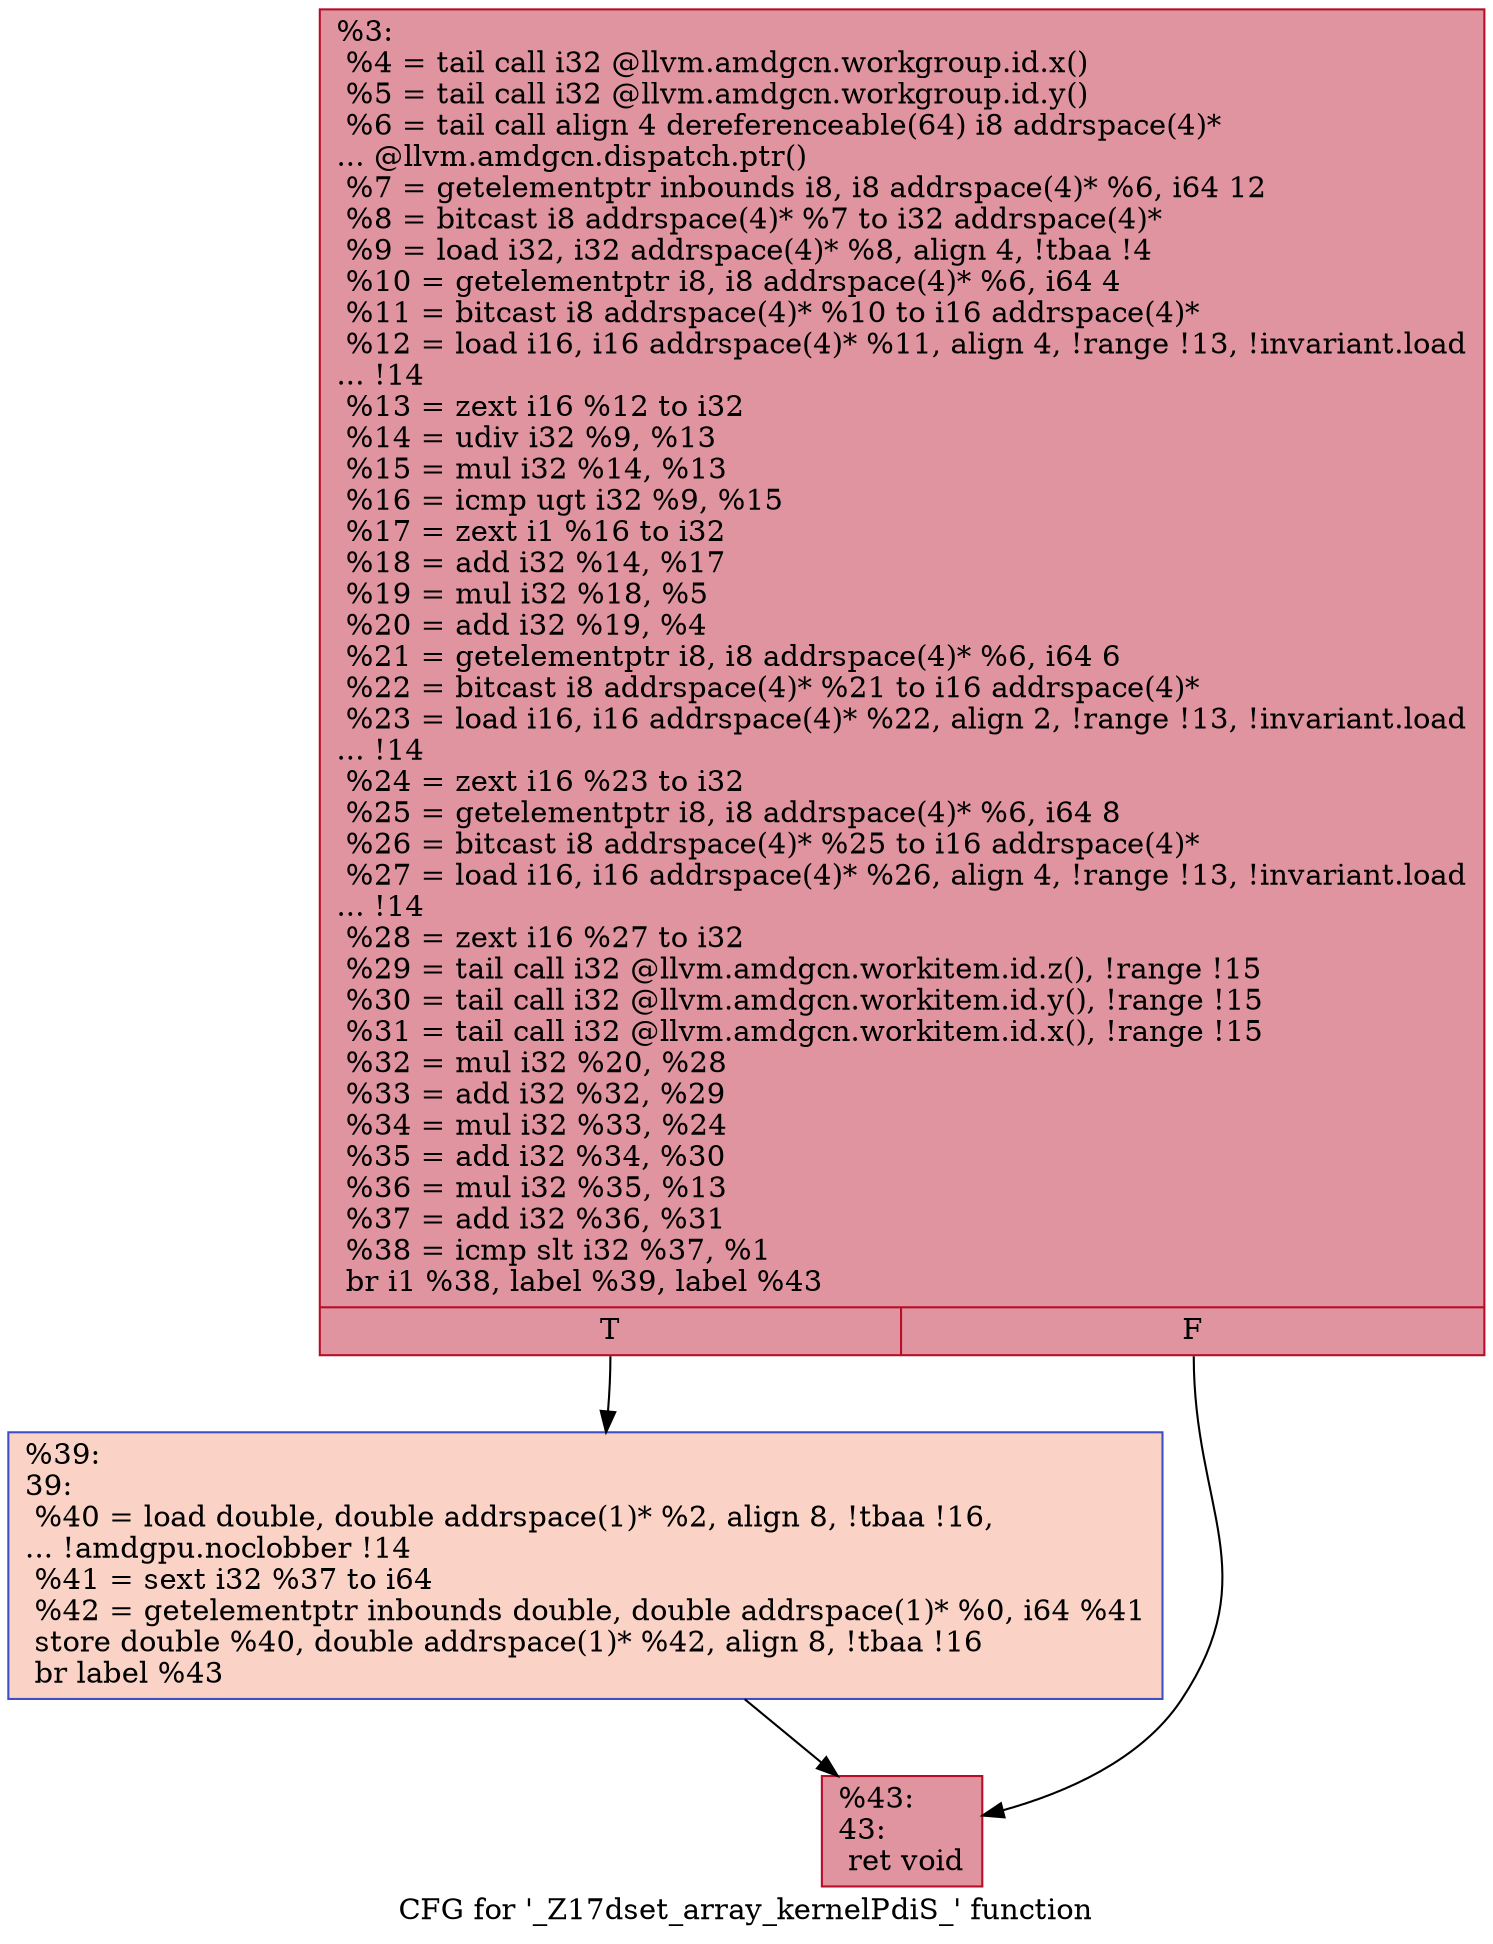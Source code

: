 digraph "CFG for '_Z17dset_array_kernelPdiS_' function" {
	label="CFG for '_Z17dset_array_kernelPdiS_' function";

	Node0x6289770 [shape=record,color="#b70d28ff", style=filled, fillcolor="#b70d2870",label="{%3:\l  %4 = tail call i32 @llvm.amdgcn.workgroup.id.x()\l  %5 = tail call i32 @llvm.amdgcn.workgroup.id.y()\l  %6 = tail call align 4 dereferenceable(64) i8 addrspace(4)*\l... @llvm.amdgcn.dispatch.ptr()\l  %7 = getelementptr inbounds i8, i8 addrspace(4)* %6, i64 12\l  %8 = bitcast i8 addrspace(4)* %7 to i32 addrspace(4)*\l  %9 = load i32, i32 addrspace(4)* %8, align 4, !tbaa !4\l  %10 = getelementptr i8, i8 addrspace(4)* %6, i64 4\l  %11 = bitcast i8 addrspace(4)* %10 to i16 addrspace(4)*\l  %12 = load i16, i16 addrspace(4)* %11, align 4, !range !13, !invariant.load\l... !14\l  %13 = zext i16 %12 to i32\l  %14 = udiv i32 %9, %13\l  %15 = mul i32 %14, %13\l  %16 = icmp ugt i32 %9, %15\l  %17 = zext i1 %16 to i32\l  %18 = add i32 %14, %17\l  %19 = mul i32 %18, %5\l  %20 = add i32 %19, %4\l  %21 = getelementptr i8, i8 addrspace(4)* %6, i64 6\l  %22 = bitcast i8 addrspace(4)* %21 to i16 addrspace(4)*\l  %23 = load i16, i16 addrspace(4)* %22, align 2, !range !13, !invariant.load\l... !14\l  %24 = zext i16 %23 to i32\l  %25 = getelementptr i8, i8 addrspace(4)* %6, i64 8\l  %26 = bitcast i8 addrspace(4)* %25 to i16 addrspace(4)*\l  %27 = load i16, i16 addrspace(4)* %26, align 4, !range !13, !invariant.load\l... !14\l  %28 = zext i16 %27 to i32\l  %29 = tail call i32 @llvm.amdgcn.workitem.id.z(), !range !15\l  %30 = tail call i32 @llvm.amdgcn.workitem.id.y(), !range !15\l  %31 = tail call i32 @llvm.amdgcn.workitem.id.x(), !range !15\l  %32 = mul i32 %20, %28\l  %33 = add i32 %32, %29\l  %34 = mul i32 %33, %24\l  %35 = add i32 %34, %30\l  %36 = mul i32 %35, %13\l  %37 = add i32 %36, %31\l  %38 = icmp slt i32 %37, %1\l  br i1 %38, label %39, label %43\l|{<s0>T|<s1>F}}"];
	Node0x6289770:s0 -> Node0x628b910;
	Node0x6289770:s1 -> Node0x628df10;
	Node0x628b910 [shape=record,color="#3d50c3ff", style=filled, fillcolor="#f59c7d70",label="{%39:\l39:                                               \l  %40 = load double, double addrspace(1)* %2, align 8, !tbaa !16,\l... !amdgpu.noclobber !14\l  %41 = sext i32 %37 to i64\l  %42 = getelementptr inbounds double, double addrspace(1)* %0, i64 %41\l  store double %40, double addrspace(1)* %42, align 8, !tbaa !16\l  br label %43\l}"];
	Node0x628b910 -> Node0x628df10;
	Node0x628df10 [shape=record,color="#b70d28ff", style=filled, fillcolor="#b70d2870",label="{%43:\l43:                                               \l  ret void\l}"];
}
